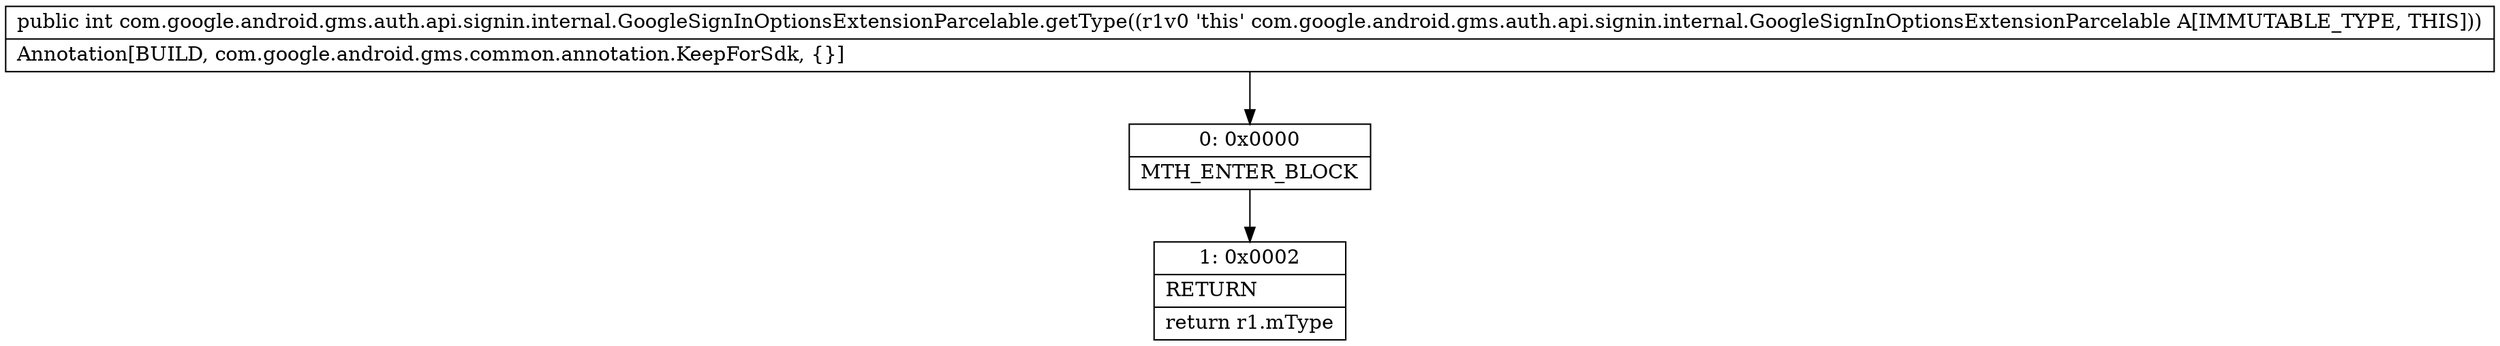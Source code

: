 digraph "CFG forcom.google.android.gms.auth.api.signin.internal.GoogleSignInOptionsExtensionParcelable.getType()I" {
Node_0 [shape=record,label="{0\:\ 0x0000|MTH_ENTER_BLOCK\l}"];
Node_1 [shape=record,label="{1\:\ 0x0002|RETURN\l|return r1.mType\l}"];
MethodNode[shape=record,label="{public int com.google.android.gms.auth.api.signin.internal.GoogleSignInOptionsExtensionParcelable.getType((r1v0 'this' com.google.android.gms.auth.api.signin.internal.GoogleSignInOptionsExtensionParcelable A[IMMUTABLE_TYPE, THIS]))  | Annotation[BUILD, com.google.android.gms.common.annotation.KeepForSdk, \{\}]\l}"];
MethodNode -> Node_0;
Node_0 -> Node_1;
}

